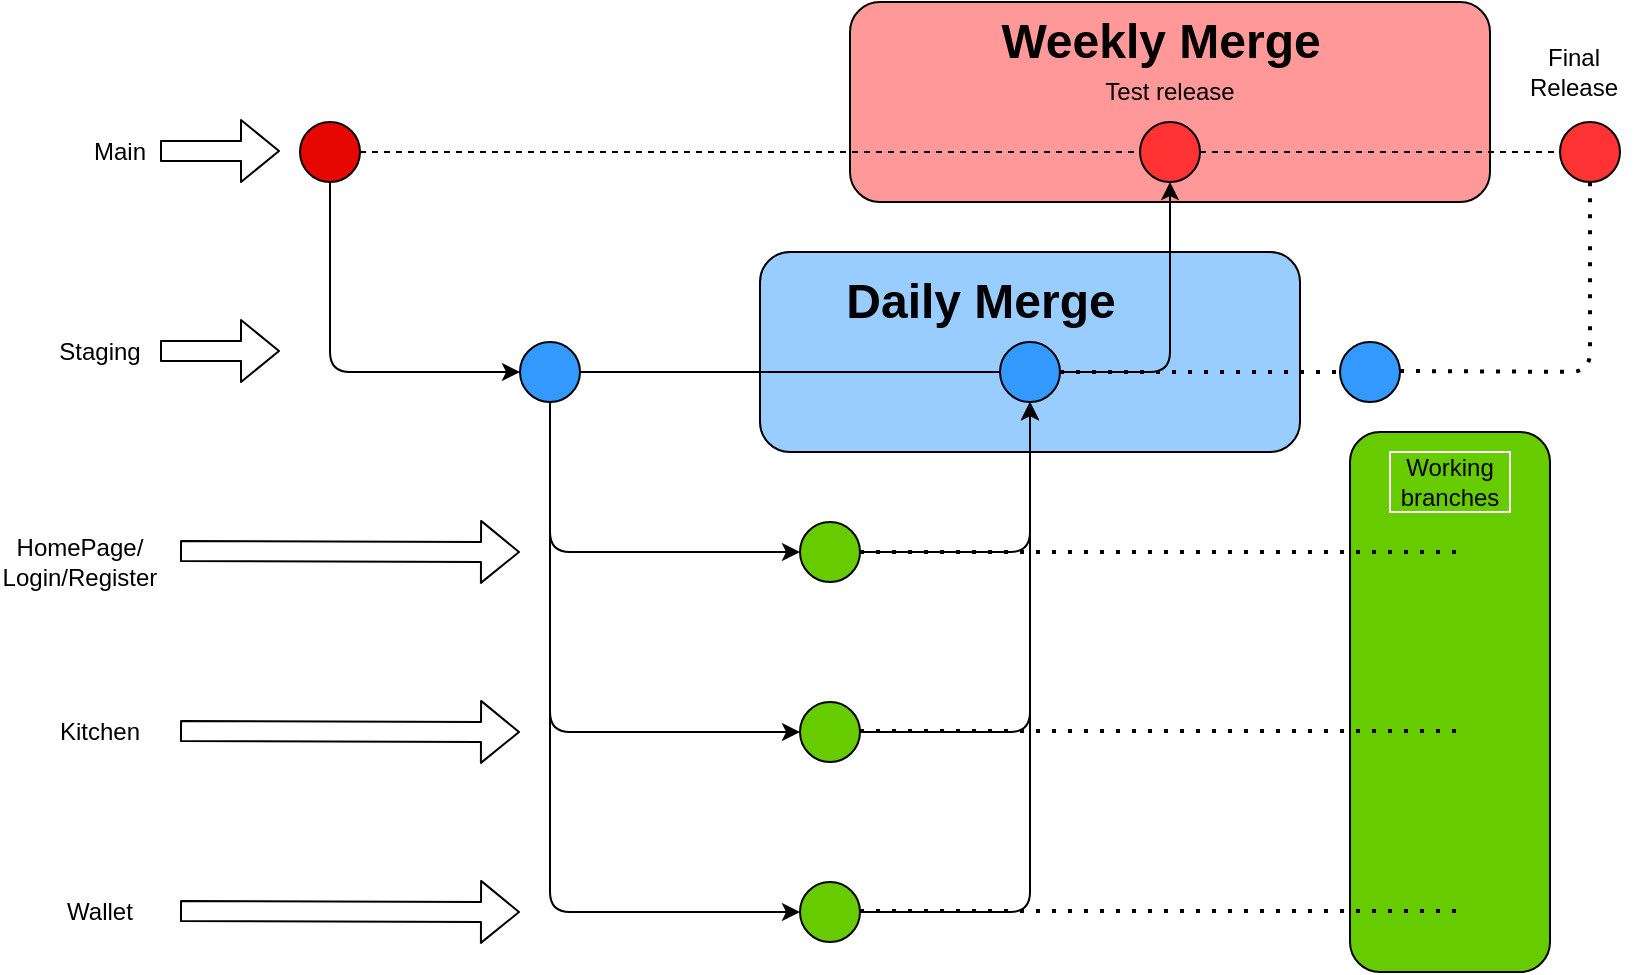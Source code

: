 <mxfile>
    <diagram id="CIxknFi07bj60RdpV5j-" name="Page-1">
        <mxGraphModel dx="1642" dy="605" grid="1" gridSize="10" guides="1" tooltips="1" connect="1" arrows="1" fold="1" page="1" pageScale="1" pageWidth="827" pageHeight="1169" math="0" shadow="0">
            <root>
                <mxCell id="0"/>
                <mxCell id="1" parent="0"/>
                <mxCell id="47" value="" style="rounded=1;whiteSpace=wrap;html=1;rotation=90;fillColor=#66CC00;" vertex="1" parent="1">
                    <mxGeometry x="600" y="340" width="270" height="100" as="geometry"/>
                </mxCell>
                <mxCell id="41" value="" style="rounded=1;whiteSpace=wrap;html=1;fillColor=#99CCFF;" vertex="1" parent="1">
                    <mxGeometry x="390" y="165" width="270" height="100" as="geometry"/>
                </mxCell>
                <mxCell id="39" value="" style="rounded=1;whiteSpace=wrap;html=1;fillColor=#FF9999;" vertex="1" parent="1">
                    <mxGeometry x="435" y="40" width="320" height="100" as="geometry"/>
                </mxCell>
                <mxCell id="2" value="" style="ellipse;whiteSpace=wrap;html=1;aspect=fixed;fillColor=#E60800;" vertex="1" parent="1">
                    <mxGeometry x="160" y="100" width="30" height="30" as="geometry"/>
                </mxCell>
                <mxCell id="3" value="" style="endArrow=none;dashed=1;html=1;entryX=0;entryY=0.5;entryDx=0;entryDy=0;exitX=1;exitY=0.5;exitDx=0;exitDy=0;startArrow=none;" edge="1" parent="1" source="25" target="5">
                    <mxGeometry width="50" height="50" relative="1" as="geometry">
                        <mxPoint x="190" y="110" as="sourcePoint"/>
                        <mxPoint x="420" y="110" as="targetPoint"/>
                    </mxGeometry>
                </mxCell>
                <mxCell id="5" value="" style="ellipse;whiteSpace=wrap;html=1;aspect=fixed;fillColor=#FF3333;" vertex="1" parent="1">
                    <mxGeometry x="790" y="100" width="30" height="30" as="geometry"/>
                </mxCell>
                <mxCell id="6" value="" style="endArrow=classic;html=1;exitX=0.5;exitY=1;exitDx=0;exitDy=0;entryX=0;entryY=0.5;entryDx=0;entryDy=0;" edge="1" parent="1" source="2" target="7">
                    <mxGeometry width="50" height="50" relative="1" as="geometry">
                        <mxPoint x="510" y="340" as="sourcePoint"/>
                        <mxPoint x="270" y="220" as="targetPoint"/>
                        <Array as="points">
                            <mxPoint x="175" y="225"/>
                        </Array>
                    </mxGeometry>
                </mxCell>
                <mxCell id="7" value="" style="ellipse;whiteSpace=wrap;html=1;aspect=fixed;fillColor=#3399FF;" vertex="1" parent="1">
                    <mxGeometry x="270" y="210" width="30" height="30" as="geometry"/>
                </mxCell>
                <mxCell id="9" value="" style="ellipse;whiteSpace=wrap;html=1;aspect=fixed;fillColor=#66CC00;" vertex="1" parent="1">
                    <mxGeometry x="410" y="480" width="30" height="30" as="geometry"/>
                </mxCell>
                <mxCell id="10" value="" style="endArrow=classic;html=1;exitX=0.5;exitY=1;exitDx=0;exitDy=0;entryX=0;entryY=0.5;entryDx=0;entryDy=0;" edge="1" parent="1" source="7" target="11">
                    <mxGeometry width="50" height="50" relative="1" as="geometry">
                        <mxPoint x="510" y="340" as="sourcePoint"/>
                        <mxPoint x="410" y="310" as="targetPoint"/>
                        <Array as="points">
                            <mxPoint x="285" y="315"/>
                        </Array>
                    </mxGeometry>
                </mxCell>
                <mxCell id="11" value="" style="ellipse;whiteSpace=wrap;html=1;aspect=fixed;fillColor=#66CC00;" vertex="1" parent="1">
                    <mxGeometry x="410" y="300" width="30" height="30" as="geometry"/>
                </mxCell>
                <mxCell id="12" value="" style="ellipse;whiteSpace=wrap;html=1;aspect=fixed;fillColor=#66CC00;" vertex="1" parent="1">
                    <mxGeometry x="410" y="390" width="30" height="30" as="geometry"/>
                </mxCell>
                <mxCell id="13" value="" style="endArrow=classic;html=1;entryX=0;entryY=0.5;entryDx=0;entryDy=0;exitX=0.5;exitY=1;exitDx=0;exitDy=0;" edge="1" parent="1" source="7" target="12">
                    <mxGeometry width="50" height="50" relative="1" as="geometry">
                        <mxPoint x="290" y="310" as="sourcePoint"/>
                        <mxPoint x="290" y="410" as="targetPoint"/>
                        <Array as="points">
                            <mxPoint x="285" y="405"/>
                        </Array>
                    </mxGeometry>
                </mxCell>
                <mxCell id="14" value="Main" style="text;html=1;strokeColor=none;fillColor=none;align=center;verticalAlign=middle;whiteSpace=wrap;rounded=0;" vertex="1" parent="1">
                    <mxGeometry x="40" y="100" width="60" height="30" as="geometry"/>
                </mxCell>
                <mxCell id="15" value="" style="shape=flexArrow;endArrow=classic;html=1;" edge="1" parent="1">
                    <mxGeometry width="50" height="50" relative="1" as="geometry">
                        <mxPoint x="90" y="114.5" as="sourcePoint"/>
                        <mxPoint x="150" y="114.5" as="targetPoint"/>
                    </mxGeometry>
                </mxCell>
                <mxCell id="16" value="" style="shape=flexArrow;endArrow=classic;html=1;" edge="1" parent="1">
                    <mxGeometry width="50" height="50" relative="1" as="geometry">
                        <mxPoint x="90" y="214.5" as="sourcePoint"/>
                        <mxPoint x="150" y="214.5" as="targetPoint"/>
                    </mxGeometry>
                </mxCell>
                <mxCell id="17" value="" style="endArrow=classic;html=1;entryX=0;entryY=0.5;entryDx=0;entryDy=0;exitX=0.5;exitY=1;exitDx=0;exitDy=0;" edge="1" parent="1" source="7" target="9">
                    <mxGeometry width="50" height="50" relative="1" as="geometry">
                        <mxPoint x="290" y="240" as="sourcePoint"/>
                        <mxPoint x="560" y="210" as="targetPoint"/>
                        <Array as="points">
                            <mxPoint x="285" y="495"/>
                        </Array>
                    </mxGeometry>
                </mxCell>
                <mxCell id="18" value="Staging" style="text;html=1;strokeColor=none;fillColor=none;align=center;verticalAlign=middle;whiteSpace=wrap;rounded=0;" vertex="1" parent="1">
                    <mxGeometry x="30" y="200" width="60" height="30" as="geometry"/>
                </mxCell>
                <mxCell id="19" value="HomePage/&lt;br&gt;Login/Register" style="text;html=1;strokeColor=none;fillColor=none;align=center;verticalAlign=middle;whiteSpace=wrap;rounded=0;" vertex="1" parent="1">
                    <mxGeometry x="10" y="300" width="80" height="40" as="geometry"/>
                </mxCell>
                <mxCell id="20" value="" style="shape=flexArrow;endArrow=classic;html=1;" edge="1" parent="1">
                    <mxGeometry width="50" height="50" relative="1" as="geometry">
                        <mxPoint x="100" y="314.5" as="sourcePoint"/>
                        <mxPoint x="270" y="315" as="targetPoint"/>
                    </mxGeometry>
                </mxCell>
                <mxCell id="21" value="" style="shape=flexArrow;endArrow=classic;html=1;" edge="1" parent="1">
                    <mxGeometry width="50" height="50" relative="1" as="geometry">
                        <mxPoint x="100" y="404.5" as="sourcePoint"/>
                        <mxPoint x="270" y="405" as="targetPoint"/>
                    </mxGeometry>
                </mxCell>
                <mxCell id="22" value="" style="shape=flexArrow;endArrow=classic;html=1;" edge="1" parent="1">
                    <mxGeometry width="50" height="50" relative="1" as="geometry">
                        <mxPoint x="100" y="494.5" as="sourcePoint"/>
                        <mxPoint x="270" y="495" as="targetPoint"/>
                    </mxGeometry>
                </mxCell>
                <mxCell id="23" value="Kitchen" style="text;html=1;strokeColor=none;fillColor=none;align=center;verticalAlign=middle;whiteSpace=wrap;rounded=0;" vertex="1" parent="1">
                    <mxGeometry x="30" y="390" width="60" height="30" as="geometry"/>
                </mxCell>
                <mxCell id="24" value="Wallet" style="text;html=1;strokeColor=none;fillColor=none;align=center;verticalAlign=middle;whiteSpace=wrap;rounded=0;" vertex="1" parent="1">
                    <mxGeometry x="30" y="480" width="60" height="30" as="geometry"/>
                </mxCell>
                <mxCell id="26" value="" style="endArrow=none;dashed=1;html=1;entryX=0;entryY=0.5;entryDx=0;entryDy=0;exitX=1;exitY=0.5;exitDx=0;exitDy=0;" edge="1" parent="1" source="2" target="25">
                    <mxGeometry width="50" height="50" relative="1" as="geometry">
                        <mxPoint x="190" y="115" as="sourcePoint"/>
                        <mxPoint x="790" y="115" as="targetPoint"/>
                    </mxGeometry>
                </mxCell>
                <mxCell id="25" value="" style="ellipse;whiteSpace=wrap;html=1;aspect=fixed;fillColor=#FF3333;" vertex="1" parent="1">
                    <mxGeometry x="580" y="100" width="30" height="30" as="geometry"/>
                </mxCell>
                <mxCell id="27" value="Test release" style="text;html=1;strokeColor=none;fillColor=none;align=center;verticalAlign=middle;whiteSpace=wrap;rounded=0;" vertex="1" parent="1">
                    <mxGeometry x="560" y="70" width="70" height="30" as="geometry"/>
                </mxCell>
                <mxCell id="28" value="" style="endArrow=classic;html=1;exitX=1;exitY=0.5;exitDx=0;exitDy=0;entryX=0.5;entryY=1;entryDx=0;entryDy=0;startArrow=none;" edge="1" parent="1" source="29" target="25">
                    <mxGeometry width="50" height="50" relative="1" as="geometry">
                        <mxPoint x="510" y="250" as="sourcePoint"/>
                        <mxPoint x="560" y="200" as="targetPoint"/>
                        <Array as="points">
                            <mxPoint x="595" y="225"/>
                        </Array>
                    </mxGeometry>
                </mxCell>
                <mxCell id="30" value="" style="endArrow=none;html=1;exitX=1;exitY=0.5;exitDx=0;exitDy=0;entryX=0;entryY=0.5;entryDx=0;entryDy=0;" edge="1" parent="1" source="7" target="29">
                    <mxGeometry width="50" height="50" relative="1" as="geometry">
                        <mxPoint x="300" y="225" as="sourcePoint"/>
                        <mxPoint x="595" y="130" as="targetPoint"/>
                        <Array as="points"/>
                    </mxGeometry>
                </mxCell>
                <mxCell id="29" value="" style="ellipse;whiteSpace=wrap;html=1;aspect=fixed;fillColor=#3399FF;" vertex="1" parent="1">
                    <mxGeometry x="510" y="210" width="30" height="30" as="geometry"/>
                </mxCell>
                <mxCell id="31" value="" style="endArrow=classic;html=1;exitX=1;exitY=0.5;exitDx=0;exitDy=0;entryX=0.5;entryY=1;entryDx=0;entryDy=0;" edge="1" parent="1" source="11" target="29">
                    <mxGeometry width="50" height="50" relative="1" as="geometry">
                        <mxPoint x="510" y="250" as="sourcePoint"/>
                        <mxPoint x="560" y="200" as="targetPoint"/>
                        <Array as="points">
                            <mxPoint x="525" y="315"/>
                        </Array>
                    </mxGeometry>
                </mxCell>
                <mxCell id="32" value="" style="endArrow=classic;html=1;exitX=1;exitY=0.5;exitDx=0;exitDy=0;entryX=0.5;entryY=1;entryDx=0;entryDy=0;" edge="1" parent="1" target="29">
                    <mxGeometry width="50" height="50" relative="1" as="geometry">
                        <mxPoint x="440" y="405" as="sourcePoint"/>
                        <mxPoint x="525" y="330" as="targetPoint"/>
                        <Array as="points">
                            <mxPoint x="525" y="405"/>
                        </Array>
                    </mxGeometry>
                </mxCell>
                <mxCell id="33" value="" style="endArrow=classic;html=1;exitX=1;exitY=0.5;exitDx=0;exitDy=0;" edge="1" parent="1">
                    <mxGeometry width="50" height="50" relative="1" as="geometry">
                        <mxPoint x="440" y="495" as="sourcePoint"/>
                        <mxPoint x="525" y="240" as="targetPoint"/>
                        <Array as="points">
                            <mxPoint x="525" y="495"/>
                        </Array>
                    </mxGeometry>
                </mxCell>
                <mxCell id="35" value="" style="ellipse;whiteSpace=wrap;html=1;aspect=fixed;fillColor=#3399FF;" vertex="1" parent="1">
                    <mxGeometry x="680" y="210" width="30" height="30" as="geometry"/>
                </mxCell>
                <mxCell id="36" value="" style="endArrow=none;dashed=1;html=1;dashPattern=1 3;strokeWidth=2;entryX=0;entryY=0.5;entryDx=0;entryDy=0;exitX=1;exitY=0.5;exitDx=0;exitDy=0;" edge="1" parent="1" source="29" target="35">
                    <mxGeometry width="50" height="50" relative="1" as="geometry">
                        <mxPoint x="510" y="250" as="sourcePoint"/>
                        <mxPoint x="560" y="200" as="targetPoint"/>
                    </mxGeometry>
                </mxCell>
                <mxCell id="37" value="" style="endArrow=none;dashed=1;html=1;dashPattern=1 3;strokeWidth=2;entryX=0.5;entryY=1;entryDx=0;entryDy=0;exitX=1;exitY=0.5;exitDx=0;exitDy=0;" edge="1" parent="1" target="5">
                    <mxGeometry width="50" height="50" relative="1" as="geometry">
                        <mxPoint x="710" y="224.5" as="sourcePoint"/>
                        <mxPoint x="850" y="224.5" as="targetPoint"/>
                        <Array as="points">
                            <mxPoint x="805" y="225"/>
                        </Array>
                    </mxGeometry>
                </mxCell>
                <mxCell id="40" value="Weekly Merge" style="text;strokeColor=none;fillColor=none;html=1;fontSize=24;fontStyle=1;verticalAlign=middle;align=center;" vertex="1" parent="1">
                    <mxGeometry x="540" y="40" width="100" height="40" as="geometry"/>
                </mxCell>
                <mxCell id="42" value="Daily Merge" style="text;strokeColor=none;fillColor=none;html=1;fontSize=24;fontStyle=1;verticalAlign=middle;align=center;" vertex="1" parent="1">
                    <mxGeometry x="450" y="170" width="100" height="40" as="geometry"/>
                </mxCell>
                <mxCell id="43" value="Final Release" style="text;html=1;strokeColor=none;fillColor=none;align=center;verticalAlign=middle;whiteSpace=wrap;rounded=0;" vertex="1" parent="1">
                    <mxGeometry x="767" y="60" width="60" height="30" as="geometry"/>
                </mxCell>
                <mxCell id="44" value="" style="endArrow=none;dashed=1;html=1;dashPattern=1 3;strokeWidth=2;exitX=1;exitY=0.5;exitDx=0;exitDy=0;" edge="1" parent="1" source="11">
                    <mxGeometry width="50" height="50" relative="1" as="geometry">
                        <mxPoint x="510" y="240" as="sourcePoint"/>
                        <mxPoint x="740" y="315" as="targetPoint"/>
                        <Array as="points"/>
                    </mxGeometry>
                </mxCell>
                <mxCell id="45" value="" style="endArrow=none;dashed=1;html=1;dashPattern=1 3;strokeWidth=2;exitX=1;exitY=0.5;exitDx=0;exitDy=0;" edge="1" parent="1">
                    <mxGeometry width="50" height="50" relative="1" as="geometry">
                        <mxPoint x="440" y="404.5" as="sourcePoint"/>
                        <mxPoint x="740" y="404.5" as="targetPoint"/>
                        <Array as="points"/>
                    </mxGeometry>
                </mxCell>
                <mxCell id="46" value="" style="endArrow=none;dashed=1;html=1;dashPattern=1 3;strokeWidth=2;exitX=1;exitY=0.5;exitDx=0;exitDy=0;" edge="1" parent="1">
                    <mxGeometry width="50" height="50" relative="1" as="geometry">
                        <mxPoint x="440" y="494.5" as="sourcePoint"/>
                        <mxPoint x="740" y="494.5" as="targetPoint"/>
                        <Array as="points"/>
                    </mxGeometry>
                </mxCell>
                <mxCell id="48" value="Working branches" style="text;html=1;strokeColor=#FFFFFF;fillColor=none;align=center;verticalAlign=middle;whiteSpace=wrap;rounded=0;" vertex="1" parent="1">
                    <mxGeometry x="705" y="265" width="60" height="30" as="geometry"/>
                </mxCell>
            </root>
        </mxGraphModel>
    </diagram>
</mxfile>